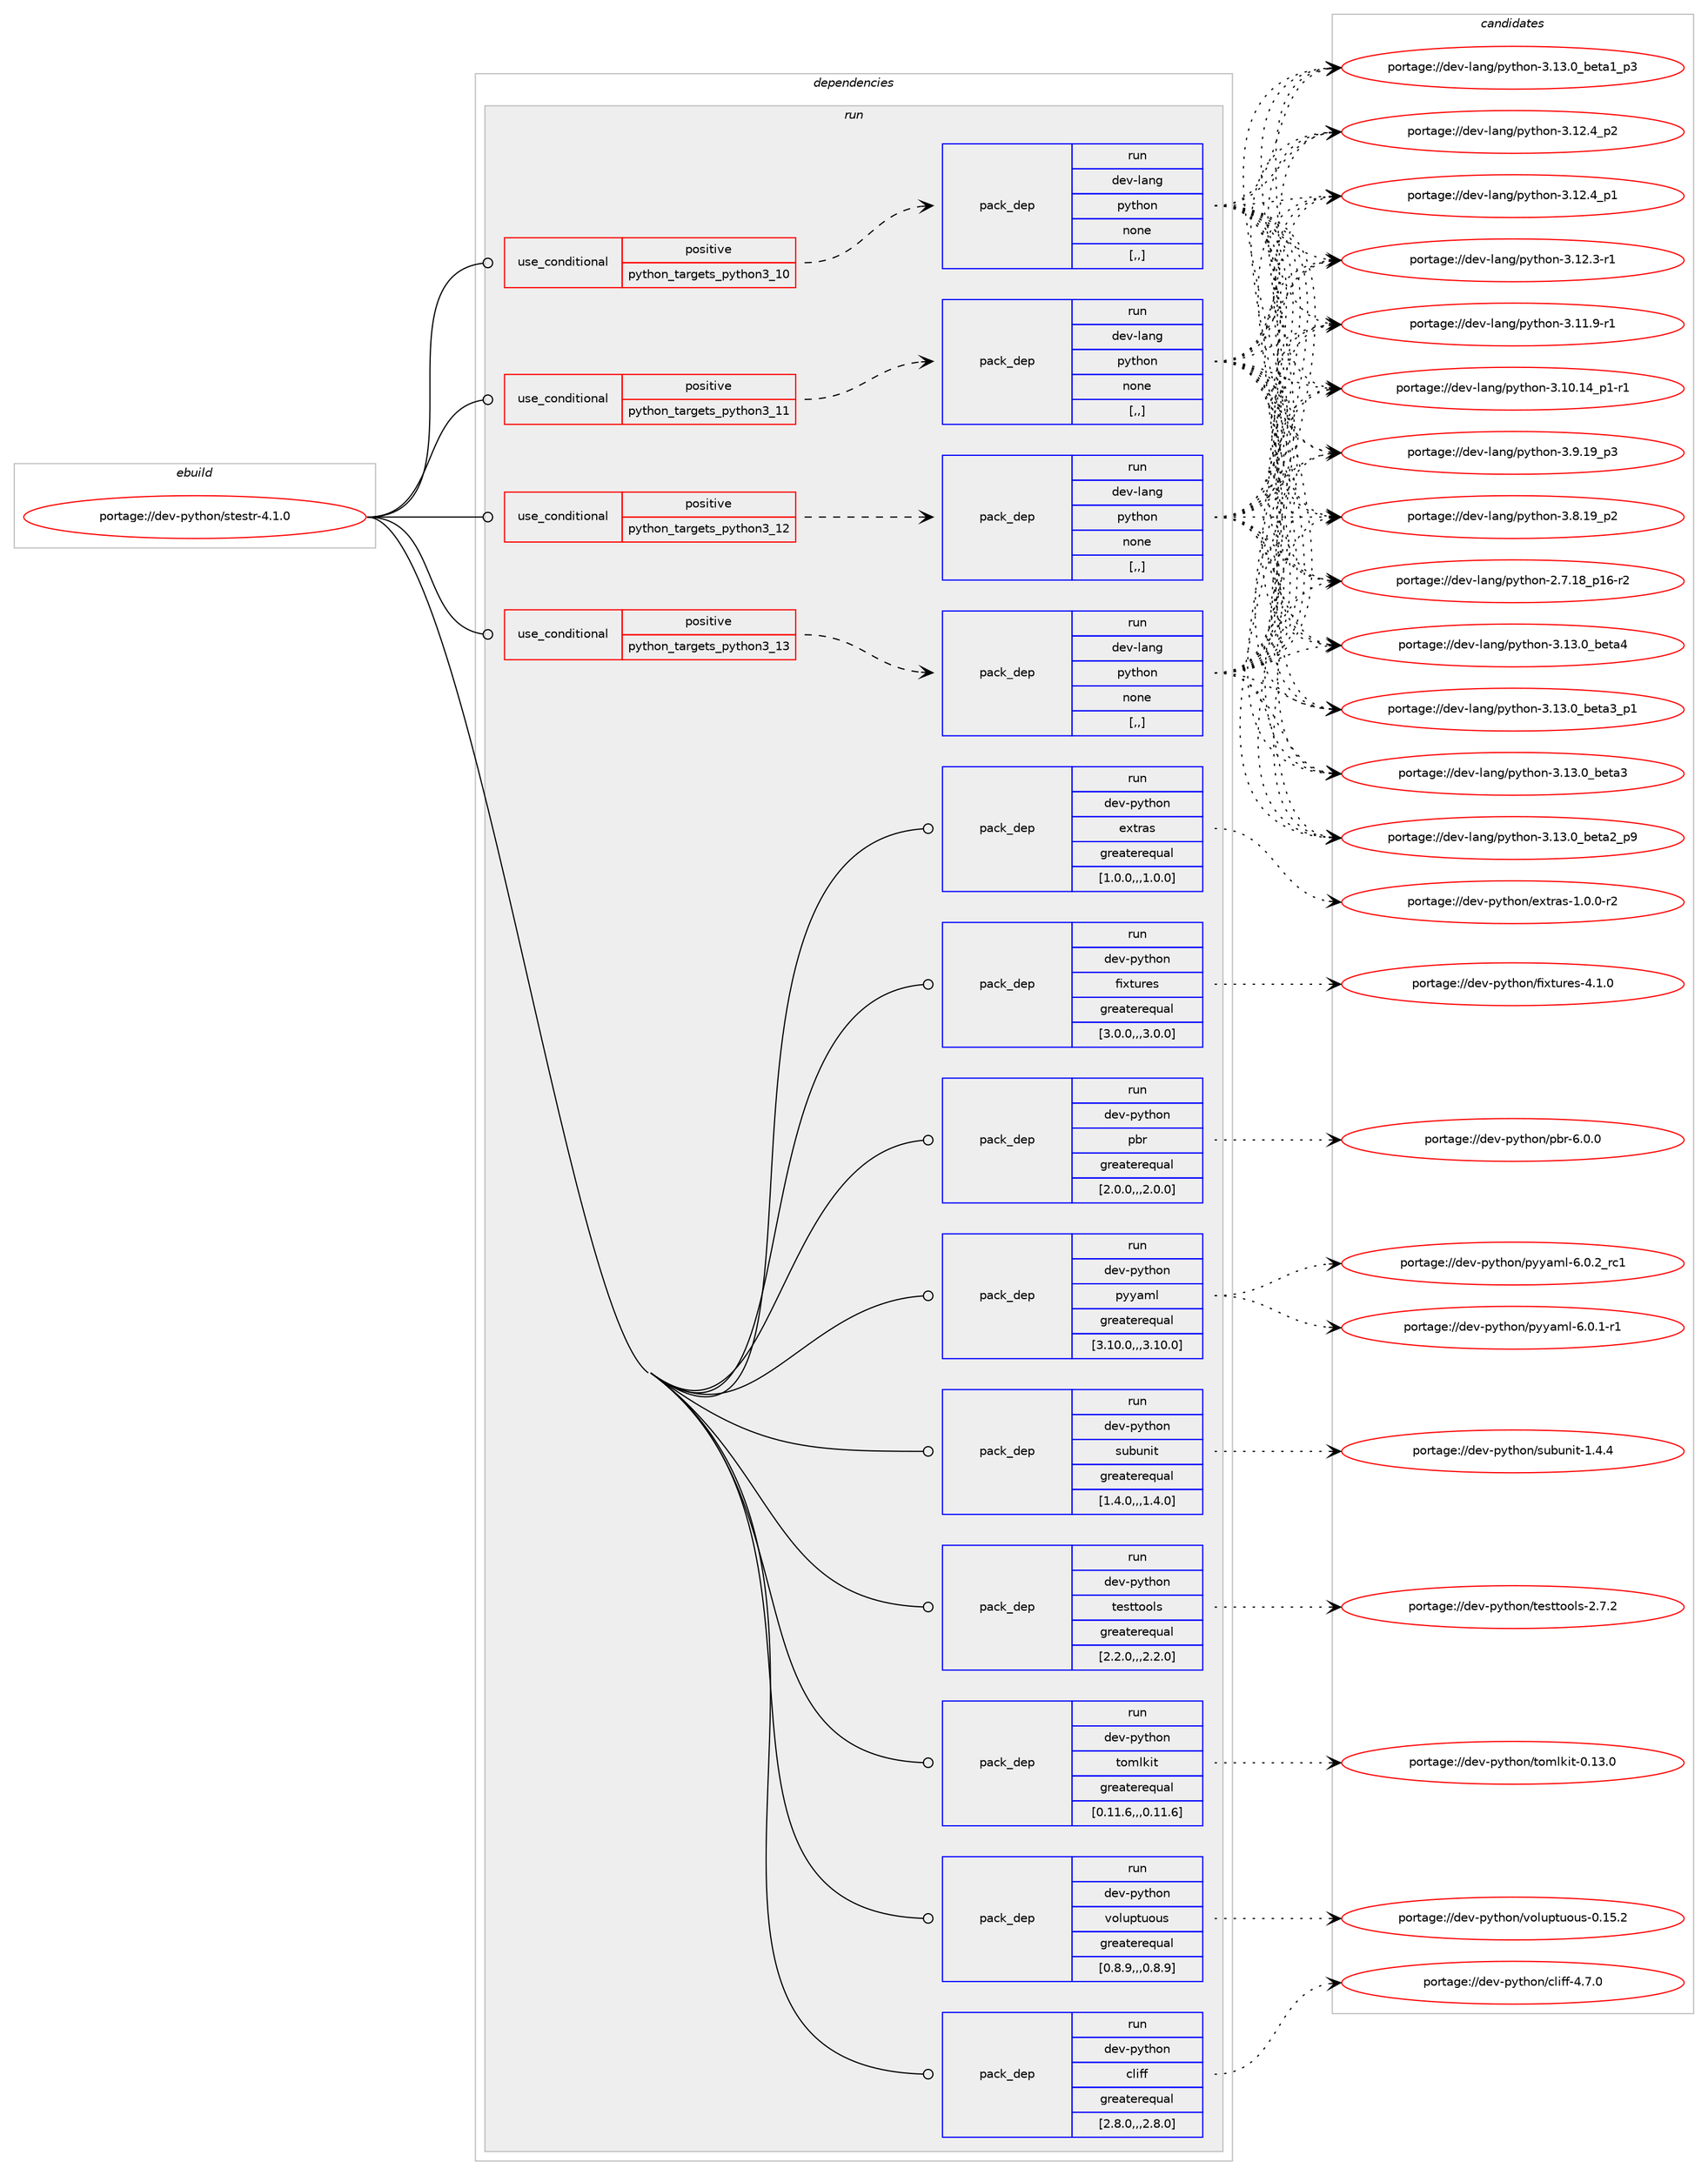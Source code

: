 digraph prolog {

# *************
# Graph options
# *************

newrank=true;
concentrate=true;
compound=true;
graph [rankdir=LR,fontname=Helvetica,fontsize=10,ranksep=1.5];#, ranksep=2.5, nodesep=0.2];
edge  [arrowhead=vee];
node  [fontname=Helvetica,fontsize=10];

# **********
# The ebuild
# **********

subgraph cluster_leftcol {
color=gray;
label=<<i>ebuild</i>>;
id [label="portage://dev-python/stestr-4.1.0", color=red, width=4, href="../dev-python/stestr-4.1.0.svg"];
}

# ****************
# The dependencies
# ****************

subgraph cluster_midcol {
color=gray;
label=<<i>dependencies</i>>;
subgraph cluster_compile {
fillcolor="#eeeeee";
style=filled;
label=<<i>compile</i>>;
}
subgraph cluster_compileandrun {
fillcolor="#eeeeee";
style=filled;
label=<<i>compile and run</i>>;
}
subgraph cluster_run {
fillcolor="#eeeeee";
style=filled;
label=<<i>run</i>>;
subgraph cond40228 {
dependency165142 [label=<<TABLE BORDER="0" CELLBORDER="1" CELLSPACING="0" CELLPADDING="4"><TR><TD ROWSPAN="3" CELLPADDING="10">use_conditional</TD></TR><TR><TD>positive</TD></TR><TR><TD>python_targets_python3_10</TD></TR></TABLE>>, shape=none, color=red];
subgraph pack123642 {
dependency165143 [label=<<TABLE BORDER="0" CELLBORDER="1" CELLSPACING="0" CELLPADDING="4" WIDTH="220"><TR><TD ROWSPAN="6" CELLPADDING="30">pack_dep</TD></TR><TR><TD WIDTH="110">run</TD></TR><TR><TD>dev-lang</TD></TR><TR><TD>python</TD></TR><TR><TD>none</TD></TR><TR><TD>[,,]</TD></TR></TABLE>>, shape=none, color=blue];
}
dependency165142:e -> dependency165143:w [weight=20,style="dashed",arrowhead="vee"];
}
id:e -> dependency165142:w [weight=20,style="solid",arrowhead="odot"];
subgraph cond40229 {
dependency165144 [label=<<TABLE BORDER="0" CELLBORDER="1" CELLSPACING="0" CELLPADDING="4"><TR><TD ROWSPAN="3" CELLPADDING="10">use_conditional</TD></TR><TR><TD>positive</TD></TR><TR><TD>python_targets_python3_11</TD></TR></TABLE>>, shape=none, color=red];
subgraph pack123643 {
dependency165145 [label=<<TABLE BORDER="0" CELLBORDER="1" CELLSPACING="0" CELLPADDING="4" WIDTH="220"><TR><TD ROWSPAN="6" CELLPADDING="30">pack_dep</TD></TR><TR><TD WIDTH="110">run</TD></TR><TR><TD>dev-lang</TD></TR><TR><TD>python</TD></TR><TR><TD>none</TD></TR><TR><TD>[,,]</TD></TR></TABLE>>, shape=none, color=blue];
}
dependency165144:e -> dependency165145:w [weight=20,style="dashed",arrowhead="vee"];
}
id:e -> dependency165144:w [weight=20,style="solid",arrowhead="odot"];
subgraph cond40230 {
dependency165146 [label=<<TABLE BORDER="0" CELLBORDER="1" CELLSPACING="0" CELLPADDING="4"><TR><TD ROWSPAN="3" CELLPADDING="10">use_conditional</TD></TR><TR><TD>positive</TD></TR><TR><TD>python_targets_python3_12</TD></TR></TABLE>>, shape=none, color=red];
subgraph pack123644 {
dependency165147 [label=<<TABLE BORDER="0" CELLBORDER="1" CELLSPACING="0" CELLPADDING="4" WIDTH="220"><TR><TD ROWSPAN="6" CELLPADDING="30">pack_dep</TD></TR><TR><TD WIDTH="110">run</TD></TR><TR><TD>dev-lang</TD></TR><TR><TD>python</TD></TR><TR><TD>none</TD></TR><TR><TD>[,,]</TD></TR></TABLE>>, shape=none, color=blue];
}
dependency165146:e -> dependency165147:w [weight=20,style="dashed",arrowhead="vee"];
}
id:e -> dependency165146:w [weight=20,style="solid",arrowhead="odot"];
subgraph cond40231 {
dependency165148 [label=<<TABLE BORDER="0" CELLBORDER="1" CELLSPACING="0" CELLPADDING="4"><TR><TD ROWSPAN="3" CELLPADDING="10">use_conditional</TD></TR><TR><TD>positive</TD></TR><TR><TD>python_targets_python3_13</TD></TR></TABLE>>, shape=none, color=red];
subgraph pack123645 {
dependency165149 [label=<<TABLE BORDER="0" CELLBORDER="1" CELLSPACING="0" CELLPADDING="4" WIDTH="220"><TR><TD ROWSPAN="6" CELLPADDING="30">pack_dep</TD></TR><TR><TD WIDTH="110">run</TD></TR><TR><TD>dev-lang</TD></TR><TR><TD>python</TD></TR><TR><TD>none</TD></TR><TR><TD>[,,]</TD></TR></TABLE>>, shape=none, color=blue];
}
dependency165148:e -> dependency165149:w [weight=20,style="dashed",arrowhead="vee"];
}
id:e -> dependency165148:w [weight=20,style="solid",arrowhead="odot"];
subgraph pack123646 {
dependency165150 [label=<<TABLE BORDER="0" CELLBORDER="1" CELLSPACING="0" CELLPADDING="4" WIDTH="220"><TR><TD ROWSPAN="6" CELLPADDING="30">pack_dep</TD></TR><TR><TD WIDTH="110">run</TD></TR><TR><TD>dev-python</TD></TR><TR><TD>cliff</TD></TR><TR><TD>greaterequal</TD></TR><TR><TD>[2.8.0,,,2.8.0]</TD></TR></TABLE>>, shape=none, color=blue];
}
id:e -> dependency165150:w [weight=20,style="solid",arrowhead="odot"];
subgraph pack123647 {
dependency165151 [label=<<TABLE BORDER="0" CELLBORDER="1" CELLSPACING="0" CELLPADDING="4" WIDTH="220"><TR><TD ROWSPAN="6" CELLPADDING="30">pack_dep</TD></TR><TR><TD WIDTH="110">run</TD></TR><TR><TD>dev-python</TD></TR><TR><TD>extras</TD></TR><TR><TD>greaterequal</TD></TR><TR><TD>[1.0.0,,,1.0.0]</TD></TR></TABLE>>, shape=none, color=blue];
}
id:e -> dependency165151:w [weight=20,style="solid",arrowhead="odot"];
subgraph pack123648 {
dependency165152 [label=<<TABLE BORDER="0" CELLBORDER="1" CELLSPACING="0" CELLPADDING="4" WIDTH="220"><TR><TD ROWSPAN="6" CELLPADDING="30">pack_dep</TD></TR><TR><TD WIDTH="110">run</TD></TR><TR><TD>dev-python</TD></TR><TR><TD>fixtures</TD></TR><TR><TD>greaterequal</TD></TR><TR><TD>[3.0.0,,,3.0.0]</TD></TR></TABLE>>, shape=none, color=blue];
}
id:e -> dependency165152:w [weight=20,style="solid",arrowhead="odot"];
subgraph pack123649 {
dependency165153 [label=<<TABLE BORDER="0" CELLBORDER="1" CELLSPACING="0" CELLPADDING="4" WIDTH="220"><TR><TD ROWSPAN="6" CELLPADDING="30">pack_dep</TD></TR><TR><TD WIDTH="110">run</TD></TR><TR><TD>dev-python</TD></TR><TR><TD>pbr</TD></TR><TR><TD>greaterequal</TD></TR><TR><TD>[2.0.0,,,2.0.0]</TD></TR></TABLE>>, shape=none, color=blue];
}
id:e -> dependency165153:w [weight=20,style="solid",arrowhead="odot"];
subgraph pack123650 {
dependency165154 [label=<<TABLE BORDER="0" CELLBORDER="1" CELLSPACING="0" CELLPADDING="4" WIDTH="220"><TR><TD ROWSPAN="6" CELLPADDING="30">pack_dep</TD></TR><TR><TD WIDTH="110">run</TD></TR><TR><TD>dev-python</TD></TR><TR><TD>pyyaml</TD></TR><TR><TD>greaterequal</TD></TR><TR><TD>[3.10.0,,,3.10.0]</TD></TR></TABLE>>, shape=none, color=blue];
}
id:e -> dependency165154:w [weight=20,style="solid",arrowhead="odot"];
subgraph pack123651 {
dependency165155 [label=<<TABLE BORDER="0" CELLBORDER="1" CELLSPACING="0" CELLPADDING="4" WIDTH="220"><TR><TD ROWSPAN="6" CELLPADDING="30">pack_dep</TD></TR><TR><TD WIDTH="110">run</TD></TR><TR><TD>dev-python</TD></TR><TR><TD>subunit</TD></TR><TR><TD>greaterequal</TD></TR><TR><TD>[1.4.0,,,1.4.0]</TD></TR></TABLE>>, shape=none, color=blue];
}
id:e -> dependency165155:w [weight=20,style="solid",arrowhead="odot"];
subgraph pack123652 {
dependency165156 [label=<<TABLE BORDER="0" CELLBORDER="1" CELLSPACING="0" CELLPADDING="4" WIDTH="220"><TR><TD ROWSPAN="6" CELLPADDING="30">pack_dep</TD></TR><TR><TD WIDTH="110">run</TD></TR><TR><TD>dev-python</TD></TR><TR><TD>testtools</TD></TR><TR><TD>greaterequal</TD></TR><TR><TD>[2.2.0,,,2.2.0]</TD></TR></TABLE>>, shape=none, color=blue];
}
id:e -> dependency165156:w [weight=20,style="solid",arrowhead="odot"];
subgraph pack123653 {
dependency165157 [label=<<TABLE BORDER="0" CELLBORDER="1" CELLSPACING="0" CELLPADDING="4" WIDTH="220"><TR><TD ROWSPAN="6" CELLPADDING="30">pack_dep</TD></TR><TR><TD WIDTH="110">run</TD></TR><TR><TD>dev-python</TD></TR><TR><TD>tomlkit</TD></TR><TR><TD>greaterequal</TD></TR><TR><TD>[0.11.6,,,0.11.6]</TD></TR></TABLE>>, shape=none, color=blue];
}
id:e -> dependency165157:w [weight=20,style="solid",arrowhead="odot"];
subgraph pack123654 {
dependency165158 [label=<<TABLE BORDER="0" CELLBORDER="1" CELLSPACING="0" CELLPADDING="4" WIDTH="220"><TR><TD ROWSPAN="6" CELLPADDING="30">pack_dep</TD></TR><TR><TD WIDTH="110">run</TD></TR><TR><TD>dev-python</TD></TR><TR><TD>voluptuous</TD></TR><TR><TD>greaterequal</TD></TR><TR><TD>[0.8.9,,,0.8.9]</TD></TR></TABLE>>, shape=none, color=blue];
}
id:e -> dependency165158:w [weight=20,style="solid",arrowhead="odot"];
}
}

# **************
# The candidates
# **************

subgraph cluster_choices {
rank=same;
color=gray;
label=<<i>candidates</i>>;

subgraph choice123642 {
color=black;
nodesep=1;
choice1001011184510897110103471121211161041111104551464951464895981011169752 [label="portage://dev-lang/python-3.13.0_beta4", color=red, width=4,href="../dev-lang/python-3.13.0_beta4.svg"];
choice10010111845108971101034711212111610411111045514649514648959810111697519511249 [label="portage://dev-lang/python-3.13.0_beta3_p1", color=red, width=4,href="../dev-lang/python-3.13.0_beta3_p1.svg"];
choice1001011184510897110103471121211161041111104551464951464895981011169751 [label="portage://dev-lang/python-3.13.0_beta3", color=red, width=4,href="../dev-lang/python-3.13.0_beta3.svg"];
choice10010111845108971101034711212111610411111045514649514648959810111697509511257 [label="portage://dev-lang/python-3.13.0_beta2_p9", color=red, width=4,href="../dev-lang/python-3.13.0_beta2_p9.svg"];
choice10010111845108971101034711212111610411111045514649514648959810111697499511251 [label="portage://dev-lang/python-3.13.0_beta1_p3", color=red, width=4,href="../dev-lang/python-3.13.0_beta1_p3.svg"];
choice100101118451089711010347112121116104111110455146495046529511250 [label="portage://dev-lang/python-3.12.4_p2", color=red, width=4,href="../dev-lang/python-3.12.4_p2.svg"];
choice100101118451089711010347112121116104111110455146495046529511249 [label="portage://dev-lang/python-3.12.4_p1", color=red, width=4,href="../dev-lang/python-3.12.4_p1.svg"];
choice100101118451089711010347112121116104111110455146495046514511449 [label="portage://dev-lang/python-3.12.3-r1", color=red, width=4,href="../dev-lang/python-3.12.3-r1.svg"];
choice100101118451089711010347112121116104111110455146494946574511449 [label="portage://dev-lang/python-3.11.9-r1", color=red, width=4,href="../dev-lang/python-3.11.9-r1.svg"];
choice100101118451089711010347112121116104111110455146494846495295112494511449 [label="portage://dev-lang/python-3.10.14_p1-r1", color=red, width=4,href="../dev-lang/python-3.10.14_p1-r1.svg"];
choice100101118451089711010347112121116104111110455146574649579511251 [label="portage://dev-lang/python-3.9.19_p3", color=red, width=4,href="../dev-lang/python-3.9.19_p3.svg"];
choice100101118451089711010347112121116104111110455146564649579511250 [label="portage://dev-lang/python-3.8.19_p2", color=red, width=4,href="../dev-lang/python-3.8.19_p2.svg"];
choice100101118451089711010347112121116104111110455046554649569511249544511450 [label="portage://dev-lang/python-2.7.18_p16-r2", color=red, width=4,href="../dev-lang/python-2.7.18_p16-r2.svg"];
dependency165143:e -> choice1001011184510897110103471121211161041111104551464951464895981011169752:w [style=dotted,weight="100"];
dependency165143:e -> choice10010111845108971101034711212111610411111045514649514648959810111697519511249:w [style=dotted,weight="100"];
dependency165143:e -> choice1001011184510897110103471121211161041111104551464951464895981011169751:w [style=dotted,weight="100"];
dependency165143:e -> choice10010111845108971101034711212111610411111045514649514648959810111697509511257:w [style=dotted,weight="100"];
dependency165143:e -> choice10010111845108971101034711212111610411111045514649514648959810111697499511251:w [style=dotted,weight="100"];
dependency165143:e -> choice100101118451089711010347112121116104111110455146495046529511250:w [style=dotted,weight="100"];
dependency165143:e -> choice100101118451089711010347112121116104111110455146495046529511249:w [style=dotted,weight="100"];
dependency165143:e -> choice100101118451089711010347112121116104111110455146495046514511449:w [style=dotted,weight="100"];
dependency165143:e -> choice100101118451089711010347112121116104111110455146494946574511449:w [style=dotted,weight="100"];
dependency165143:e -> choice100101118451089711010347112121116104111110455146494846495295112494511449:w [style=dotted,weight="100"];
dependency165143:e -> choice100101118451089711010347112121116104111110455146574649579511251:w [style=dotted,weight="100"];
dependency165143:e -> choice100101118451089711010347112121116104111110455146564649579511250:w [style=dotted,weight="100"];
dependency165143:e -> choice100101118451089711010347112121116104111110455046554649569511249544511450:w [style=dotted,weight="100"];
}
subgraph choice123643 {
color=black;
nodesep=1;
choice1001011184510897110103471121211161041111104551464951464895981011169752 [label="portage://dev-lang/python-3.13.0_beta4", color=red, width=4,href="../dev-lang/python-3.13.0_beta4.svg"];
choice10010111845108971101034711212111610411111045514649514648959810111697519511249 [label="portage://dev-lang/python-3.13.0_beta3_p1", color=red, width=4,href="../dev-lang/python-3.13.0_beta3_p1.svg"];
choice1001011184510897110103471121211161041111104551464951464895981011169751 [label="portage://dev-lang/python-3.13.0_beta3", color=red, width=4,href="../dev-lang/python-3.13.0_beta3.svg"];
choice10010111845108971101034711212111610411111045514649514648959810111697509511257 [label="portage://dev-lang/python-3.13.0_beta2_p9", color=red, width=4,href="../dev-lang/python-3.13.0_beta2_p9.svg"];
choice10010111845108971101034711212111610411111045514649514648959810111697499511251 [label="portage://dev-lang/python-3.13.0_beta1_p3", color=red, width=4,href="../dev-lang/python-3.13.0_beta1_p3.svg"];
choice100101118451089711010347112121116104111110455146495046529511250 [label="portage://dev-lang/python-3.12.4_p2", color=red, width=4,href="../dev-lang/python-3.12.4_p2.svg"];
choice100101118451089711010347112121116104111110455146495046529511249 [label="portage://dev-lang/python-3.12.4_p1", color=red, width=4,href="../dev-lang/python-3.12.4_p1.svg"];
choice100101118451089711010347112121116104111110455146495046514511449 [label="portage://dev-lang/python-3.12.3-r1", color=red, width=4,href="../dev-lang/python-3.12.3-r1.svg"];
choice100101118451089711010347112121116104111110455146494946574511449 [label="portage://dev-lang/python-3.11.9-r1", color=red, width=4,href="../dev-lang/python-3.11.9-r1.svg"];
choice100101118451089711010347112121116104111110455146494846495295112494511449 [label="portage://dev-lang/python-3.10.14_p1-r1", color=red, width=4,href="../dev-lang/python-3.10.14_p1-r1.svg"];
choice100101118451089711010347112121116104111110455146574649579511251 [label="portage://dev-lang/python-3.9.19_p3", color=red, width=4,href="../dev-lang/python-3.9.19_p3.svg"];
choice100101118451089711010347112121116104111110455146564649579511250 [label="portage://dev-lang/python-3.8.19_p2", color=red, width=4,href="../dev-lang/python-3.8.19_p2.svg"];
choice100101118451089711010347112121116104111110455046554649569511249544511450 [label="portage://dev-lang/python-2.7.18_p16-r2", color=red, width=4,href="../dev-lang/python-2.7.18_p16-r2.svg"];
dependency165145:e -> choice1001011184510897110103471121211161041111104551464951464895981011169752:w [style=dotted,weight="100"];
dependency165145:e -> choice10010111845108971101034711212111610411111045514649514648959810111697519511249:w [style=dotted,weight="100"];
dependency165145:e -> choice1001011184510897110103471121211161041111104551464951464895981011169751:w [style=dotted,weight="100"];
dependency165145:e -> choice10010111845108971101034711212111610411111045514649514648959810111697509511257:w [style=dotted,weight="100"];
dependency165145:e -> choice10010111845108971101034711212111610411111045514649514648959810111697499511251:w [style=dotted,weight="100"];
dependency165145:e -> choice100101118451089711010347112121116104111110455146495046529511250:w [style=dotted,weight="100"];
dependency165145:e -> choice100101118451089711010347112121116104111110455146495046529511249:w [style=dotted,weight="100"];
dependency165145:e -> choice100101118451089711010347112121116104111110455146495046514511449:w [style=dotted,weight="100"];
dependency165145:e -> choice100101118451089711010347112121116104111110455146494946574511449:w [style=dotted,weight="100"];
dependency165145:e -> choice100101118451089711010347112121116104111110455146494846495295112494511449:w [style=dotted,weight="100"];
dependency165145:e -> choice100101118451089711010347112121116104111110455146574649579511251:w [style=dotted,weight="100"];
dependency165145:e -> choice100101118451089711010347112121116104111110455146564649579511250:w [style=dotted,weight="100"];
dependency165145:e -> choice100101118451089711010347112121116104111110455046554649569511249544511450:w [style=dotted,weight="100"];
}
subgraph choice123644 {
color=black;
nodesep=1;
choice1001011184510897110103471121211161041111104551464951464895981011169752 [label="portage://dev-lang/python-3.13.0_beta4", color=red, width=4,href="../dev-lang/python-3.13.0_beta4.svg"];
choice10010111845108971101034711212111610411111045514649514648959810111697519511249 [label="portage://dev-lang/python-3.13.0_beta3_p1", color=red, width=4,href="../dev-lang/python-3.13.0_beta3_p1.svg"];
choice1001011184510897110103471121211161041111104551464951464895981011169751 [label="portage://dev-lang/python-3.13.0_beta3", color=red, width=4,href="../dev-lang/python-3.13.0_beta3.svg"];
choice10010111845108971101034711212111610411111045514649514648959810111697509511257 [label="portage://dev-lang/python-3.13.0_beta2_p9", color=red, width=4,href="../dev-lang/python-3.13.0_beta2_p9.svg"];
choice10010111845108971101034711212111610411111045514649514648959810111697499511251 [label="portage://dev-lang/python-3.13.0_beta1_p3", color=red, width=4,href="../dev-lang/python-3.13.0_beta1_p3.svg"];
choice100101118451089711010347112121116104111110455146495046529511250 [label="portage://dev-lang/python-3.12.4_p2", color=red, width=4,href="../dev-lang/python-3.12.4_p2.svg"];
choice100101118451089711010347112121116104111110455146495046529511249 [label="portage://dev-lang/python-3.12.4_p1", color=red, width=4,href="../dev-lang/python-3.12.4_p1.svg"];
choice100101118451089711010347112121116104111110455146495046514511449 [label="portage://dev-lang/python-3.12.3-r1", color=red, width=4,href="../dev-lang/python-3.12.3-r1.svg"];
choice100101118451089711010347112121116104111110455146494946574511449 [label="portage://dev-lang/python-3.11.9-r1", color=red, width=4,href="../dev-lang/python-3.11.9-r1.svg"];
choice100101118451089711010347112121116104111110455146494846495295112494511449 [label="portage://dev-lang/python-3.10.14_p1-r1", color=red, width=4,href="../dev-lang/python-3.10.14_p1-r1.svg"];
choice100101118451089711010347112121116104111110455146574649579511251 [label="portage://dev-lang/python-3.9.19_p3", color=red, width=4,href="../dev-lang/python-3.9.19_p3.svg"];
choice100101118451089711010347112121116104111110455146564649579511250 [label="portage://dev-lang/python-3.8.19_p2", color=red, width=4,href="../dev-lang/python-3.8.19_p2.svg"];
choice100101118451089711010347112121116104111110455046554649569511249544511450 [label="portage://dev-lang/python-2.7.18_p16-r2", color=red, width=4,href="../dev-lang/python-2.7.18_p16-r2.svg"];
dependency165147:e -> choice1001011184510897110103471121211161041111104551464951464895981011169752:w [style=dotted,weight="100"];
dependency165147:e -> choice10010111845108971101034711212111610411111045514649514648959810111697519511249:w [style=dotted,weight="100"];
dependency165147:e -> choice1001011184510897110103471121211161041111104551464951464895981011169751:w [style=dotted,weight="100"];
dependency165147:e -> choice10010111845108971101034711212111610411111045514649514648959810111697509511257:w [style=dotted,weight="100"];
dependency165147:e -> choice10010111845108971101034711212111610411111045514649514648959810111697499511251:w [style=dotted,weight="100"];
dependency165147:e -> choice100101118451089711010347112121116104111110455146495046529511250:w [style=dotted,weight="100"];
dependency165147:e -> choice100101118451089711010347112121116104111110455146495046529511249:w [style=dotted,weight="100"];
dependency165147:e -> choice100101118451089711010347112121116104111110455146495046514511449:w [style=dotted,weight="100"];
dependency165147:e -> choice100101118451089711010347112121116104111110455146494946574511449:w [style=dotted,weight="100"];
dependency165147:e -> choice100101118451089711010347112121116104111110455146494846495295112494511449:w [style=dotted,weight="100"];
dependency165147:e -> choice100101118451089711010347112121116104111110455146574649579511251:w [style=dotted,weight="100"];
dependency165147:e -> choice100101118451089711010347112121116104111110455146564649579511250:w [style=dotted,weight="100"];
dependency165147:e -> choice100101118451089711010347112121116104111110455046554649569511249544511450:w [style=dotted,weight="100"];
}
subgraph choice123645 {
color=black;
nodesep=1;
choice1001011184510897110103471121211161041111104551464951464895981011169752 [label="portage://dev-lang/python-3.13.0_beta4", color=red, width=4,href="../dev-lang/python-3.13.0_beta4.svg"];
choice10010111845108971101034711212111610411111045514649514648959810111697519511249 [label="portage://dev-lang/python-3.13.0_beta3_p1", color=red, width=4,href="../dev-lang/python-3.13.0_beta3_p1.svg"];
choice1001011184510897110103471121211161041111104551464951464895981011169751 [label="portage://dev-lang/python-3.13.0_beta3", color=red, width=4,href="../dev-lang/python-3.13.0_beta3.svg"];
choice10010111845108971101034711212111610411111045514649514648959810111697509511257 [label="portage://dev-lang/python-3.13.0_beta2_p9", color=red, width=4,href="../dev-lang/python-3.13.0_beta2_p9.svg"];
choice10010111845108971101034711212111610411111045514649514648959810111697499511251 [label="portage://dev-lang/python-3.13.0_beta1_p3", color=red, width=4,href="../dev-lang/python-3.13.0_beta1_p3.svg"];
choice100101118451089711010347112121116104111110455146495046529511250 [label="portage://dev-lang/python-3.12.4_p2", color=red, width=4,href="../dev-lang/python-3.12.4_p2.svg"];
choice100101118451089711010347112121116104111110455146495046529511249 [label="portage://dev-lang/python-3.12.4_p1", color=red, width=4,href="../dev-lang/python-3.12.4_p1.svg"];
choice100101118451089711010347112121116104111110455146495046514511449 [label="portage://dev-lang/python-3.12.3-r1", color=red, width=4,href="../dev-lang/python-3.12.3-r1.svg"];
choice100101118451089711010347112121116104111110455146494946574511449 [label="portage://dev-lang/python-3.11.9-r1", color=red, width=4,href="../dev-lang/python-3.11.9-r1.svg"];
choice100101118451089711010347112121116104111110455146494846495295112494511449 [label="portage://dev-lang/python-3.10.14_p1-r1", color=red, width=4,href="../dev-lang/python-3.10.14_p1-r1.svg"];
choice100101118451089711010347112121116104111110455146574649579511251 [label="portage://dev-lang/python-3.9.19_p3", color=red, width=4,href="../dev-lang/python-3.9.19_p3.svg"];
choice100101118451089711010347112121116104111110455146564649579511250 [label="portage://dev-lang/python-3.8.19_p2", color=red, width=4,href="../dev-lang/python-3.8.19_p2.svg"];
choice100101118451089711010347112121116104111110455046554649569511249544511450 [label="portage://dev-lang/python-2.7.18_p16-r2", color=red, width=4,href="../dev-lang/python-2.7.18_p16-r2.svg"];
dependency165149:e -> choice1001011184510897110103471121211161041111104551464951464895981011169752:w [style=dotted,weight="100"];
dependency165149:e -> choice10010111845108971101034711212111610411111045514649514648959810111697519511249:w [style=dotted,weight="100"];
dependency165149:e -> choice1001011184510897110103471121211161041111104551464951464895981011169751:w [style=dotted,weight="100"];
dependency165149:e -> choice10010111845108971101034711212111610411111045514649514648959810111697509511257:w [style=dotted,weight="100"];
dependency165149:e -> choice10010111845108971101034711212111610411111045514649514648959810111697499511251:w [style=dotted,weight="100"];
dependency165149:e -> choice100101118451089711010347112121116104111110455146495046529511250:w [style=dotted,weight="100"];
dependency165149:e -> choice100101118451089711010347112121116104111110455146495046529511249:w [style=dotted,weight="100"];
dependency165149:e -> choice100101118451089711010347112121116104111110455146495046514511449:w [style=dotted,weight="100"];
dependency165149:e -> choice100101118451089711010347112121116104111110455146494946574511449:w [style=dotted,weight="100"];
dependency165149:e -> choice100101118451089711010347112121116104111110455146494846495295112494511449:w [style=dotted,weight="100"];
dependency165149:e -> choice100101118451089711010347112121116104111110455146574649579511251:w [style=dotted,weight="100"];
dependency165149:e -> choice100101118451089711010347112121116104111110455146564649579511250:w [style=dotted,weight="100"];
dependency165149:e -> choice100101118451089711010347112121116104111110455046554649569511249544511450:w [style=dotted,weight="100"];
}
subgraph choice123646 {
color=black;
nodesep=1;
choice100101118451121211161041111104799108105102102455246554648 [label="portage://dev-python/cliff-4.7.0", color=red, width=4,href="../dev-python/cliff-4.7.0.svg"];
dependency165150:e -> choice100101118451121211161041111104799108105102102455246554648:w [style=dotted,weight="100"];
}
subgraph choice123647 {
color=black;
nodesep=1;
choice1001011184511212111610411111047101120116114971154549464846484511450 [label="portage://dev-python/extras-1.0.0-r2", color=red, width=4,href="../dev-python/extras-1.0.0-r2.svg"];
dependency165151:e -> choice1001011184511212111610411111047101120116114971154549464846484511450:w [style=dotted,weight="100"];
}
subgraph choice123648 {
color=black;
nodesep=1;
choice1001011184511212111610411111047102105120116117114101115455246494648 [label="portage://dev-python/fixtures-4.1.0", color=red, width=4,href="../dev-python/fixtures-4.1.0.svg"];
dependency165152:e -> choice1001011184511212111610411111047102105120116117114101115455246494648:w [style=dotted,weight="100"];
}
subgraph choice123649 {
color=black;
nodesep=1;
choice100101118451121211161041111104711298114455446484648 [label="portage://dev-python/pbr-6.0.0", color=red, width=4,href="../dev-python/pbr-6.0.0.svg"];
dependency165153:e -> choice100101118451121211161041111104711298114455446484648:w [style=dotted,weight="100"];
}
subgraph choice123650 {
color=black;
nodesep=1;
choice100101118451121211161041111104711212112197109108455446484650951149949 [label="portage://dev-python/pyyaml-6.0.2_rc1", color=red, width=4,href="../dev-python/pyyaml-6.0.2_rc1.svg"];
choice1001011184511212111610411111047112121121971091084554464846494511449 [label="portage://dev-python/pyyaml-6.0.1-r1", color=red, width=4,href="../dev-python/pyyaml-6.0.1-r1.svg"];
dependency165154:e -> choice100101118451121211161041111104711212112197109108455446484650951149949:w [style=dotted,weight="100"];
dependency165154:e -> choice1001011184511212111610411111047112121121971091084554464846494511449:w [style=dotted,weight="100"];
}
subgraph choice123651 {
color=black;
nodesep=1;
choice100101118451121211161041111104711511798117110105116454946524652 [label="portage://dev-python/subunit-1.4.4", color=red, width=4,href="../dev-python/subunit-1.4.4.svg"];
dependency165155:e -> choice100101118451121211161041111104711511798117110105116454946524652:w [style=dotted,weight="100"];
}
subgraph choice123652 {
color=black;
nodesep=1;
choice1001011184511212111610411111047116101115116116111111108115455046554650 [label="portage://dev-python/testtools-2.7.2", color=red, width=4,href="../dev-python/testtools-2.7.2.svg"];
dependency165156:e -> choice1001011184511212111610411111047116101115116116111111108115455046554650:w [style=dotted,weight="100"];
}
subgraph choice123653 {
color=black;
nodesep=1;
choice100101118451121211161041111104711611110910810710511645484649514648 [label="portage://dev-python/tomlkit-0.13.0", color=red, width=4,href="../dev-python/tomlkit-0.13.0.svg"];
dependency165157:e -> choice100101118451121211161041111104711611110910810710511645484649514648:w [style=dotted,weight="100"];
}
subgraph choice123654 {
color=black;
nodesep=1;
choice100101118451121211161041111104711811110811711211611711111711545484649534650 [label="portage://dev-python/voluptuous-0.15.2", color=red, width=4,href="../dev-python/voluptuous-0.15.2.svg"];
dependency165158:e -> choice100101118451121211161041111104711811110811711211611711111711545484649534650:w [style=dotted,weight="100"];
}
}

}
